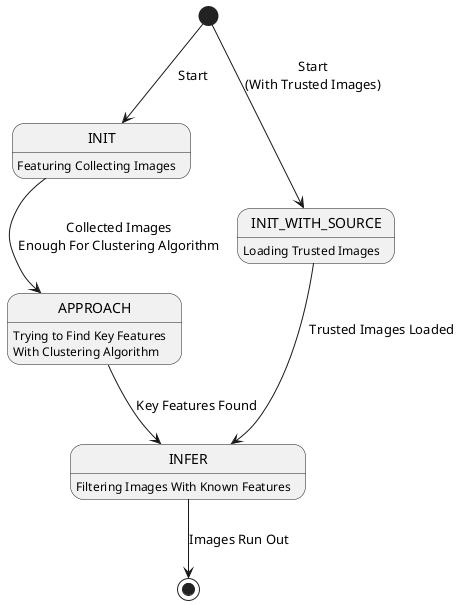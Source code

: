 @startuml
[*] --> INIT : Start
[*] --> INIT_WITH_SOURCE : Start\n(With Trusted Images)
INIT --> APPROACH : Collected Images\nEnough For Clustering Algorithm
APPROACH --> INFER : Key Features Found
INIT_WITH_SOURCE --> INFER : Trusted Images Loaded
INFER --> [*] : Images Run Out

INIT : Featuring Collecting Images
INIT_WITH_SOURCE: Loading Trusted Images
APPROACH : Trying to Find Key Features\nWith Clustering Algorithm
INFER : Filtering Images With Known Features
@enduml